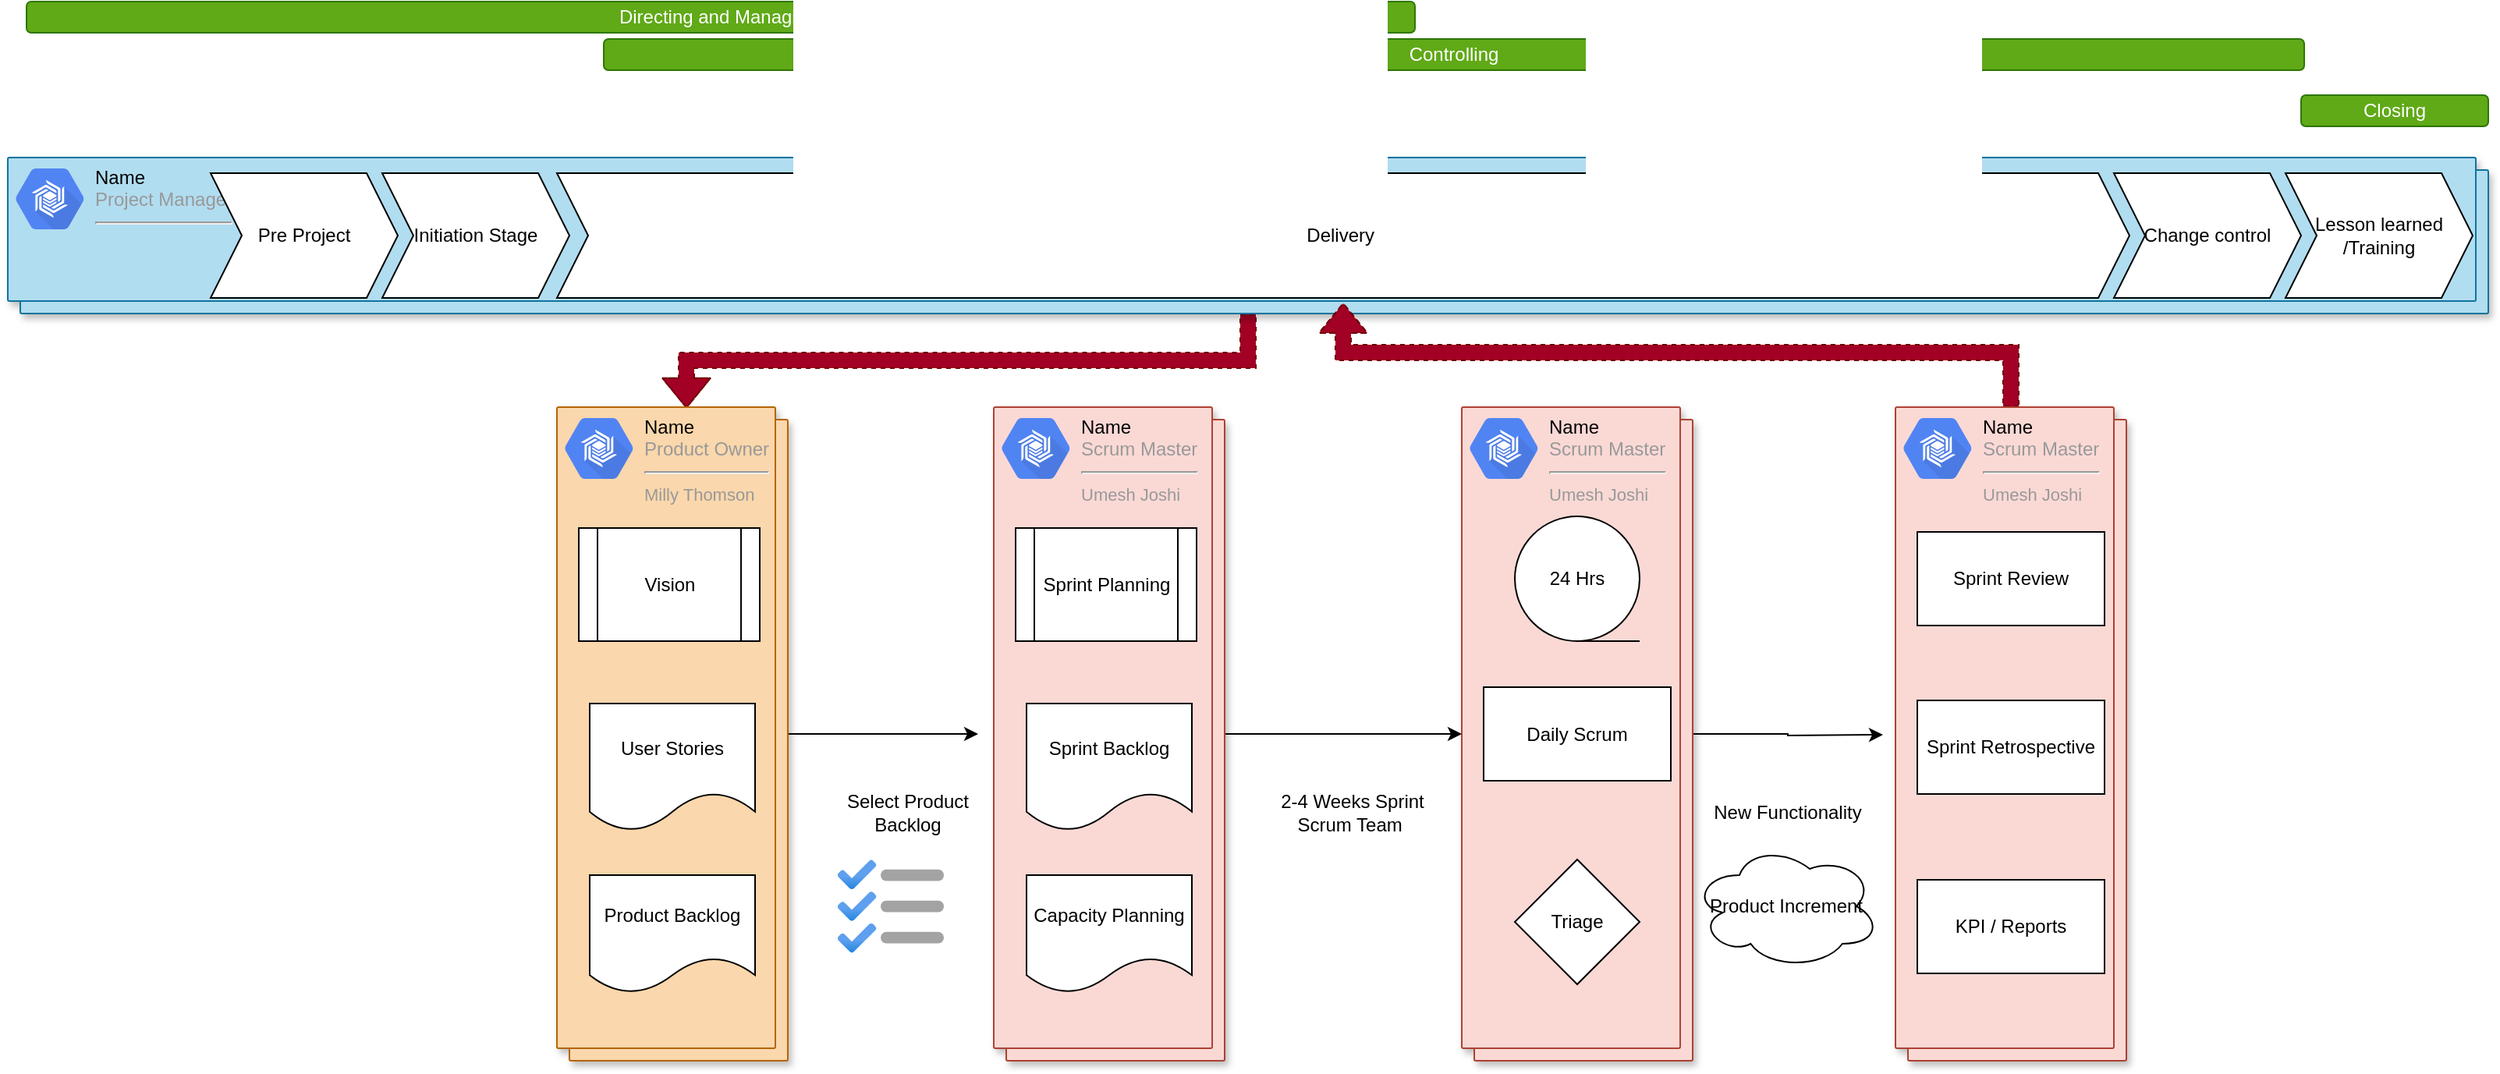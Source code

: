 <mxfile version="14.2.7" type="github">
  <diagram id="C2fSY1v2SiZeoUbDoYyL" name="Page-1">
    <mxGraphModel dx="2922" dy="685" grid="0" gridSize="10" guides="1" tooltips="1" connect="1" arrows="1" fold="1" page="1" pageScale="1" pageWidth="1169" pageHeight="827" math="0" shadow="0">
      <root>
        <mxCell id="0" />
        <mxCell id="1" parent="0" />
        <mxCell id="Kp5ftzpki0hWg8qFIfPd-80" style="edgeStyle=orthogonalEdgeStyle;rounded=0;orthogonalLoop=1;jettySize=auto;html=1;entryX=0.561;entryY=0.002;entryDx=0;entryDy=0;entryPerimeter=0;startArrow=none;startFill=0;endArrow=classic;endFill=1;targetPerimeterSpacing=3;dashed=1;shape=flexArrow;fillColor=#a20025;strokeColor=#6F0000;" edge="1" parent="1" source="Kp5ftzpki0hWg8qFIfPd-61" target="Kp5ftzpki0hWg8qFIfPd-29">
          <mxGeometry relative="1" as="geometry" />
        </mxCell>
        <mxCell id="Kp5ftzpki0hWg8qFIfPd-61" value="" style="shape=mxgraph.gcp2.doubleRect;strokeColor=#10739e;shadow=1;strokeWidth=1;fillColor=#b1ddf0;" vertex="1" parent="1">
          <mxGeometry x="-22" y="110" width="1590" height="100" as="geometry" />
        </mxCell>
        <mxCell id="Kp5ftzpki0hWg8qFIfPd-62" value="&lt;font color=&quot;#000000&quot;&gt;Name&lt;/font&gt;&lt;br&gt;Project Manager&lt;hr&gt;" style="dashed=0;connectable=0;html=1;fillColor=#5184F3;strokeColor=none;shape=mxgraph.gcp2.cloud_bigtable;part=1;labelPosition=right;verticalLabelPosition=middle;align=left;verticalAlign=top;spacingLeft=5;fontColor=#999999;fontSize=12;spacingTop=-8;" vertex="1" parent="Kp5ftzpki0hWg8qFIfPd-61">
          <mxGeometry width="44" height="39" relative="1" as="geometry">
            <mxPoint x="5" y="7" as="offset" />
          </mxGeometry>
        </mxCell>
        <mxCell id="Kp5ftzpki0hWg8qFIfPd-13" value="Pre Project" style="shape=step;perimeter=stepPerimeter;whiteSpace=wrap;html=1;fixedSize=1;" vertex="1" parent="Kp5ftzpki0hWg8qFIfPd-61">
          <mxGeometry x="130" y="10" width="120" height="80" as="geometry" />
        </mxCell>
        <mxCell id="Kp5ftzpki0hWg8qFIfPd-14" value="Initiation Stage" style="shape=step;perimeter=stepPerimeter;whiteSpace=wrap;html=1;fixedSize=1;" vertex="1" parent="Kp5ftzpki0hWg8qFIfPd-61">
          <mxGeometry x="240" y="10" width="120" height="80" as="geometry" />
        </mxCell>
        <mxCell id="Kp5ftzpki0hWg8qFIfPd-19" value="Delivery&amp;nbsp;" style="shape=step;perimeter=stepPerimeter;whiteSpace=wrap;html=1;fixedSize=1;" vertex="1" parent="Kp5ftzpki0hWg8qFIfPd-61">
          <mxGeometry x="352" y="10" width="1008" height="80" as="geometry" />
        </mxCell>
        <mxCell id="Kp5ftzpki0hWg8qFIfPd-79" style="edgeStyle=orthogonalEdgeStyle;rounded=0;orthogonalLoop=1;jettySize=auto;html=1;startArrow=none;startFill=0;endArrow=classic;endFill=1;targetPerimeterSpacing=3;" edge="1" parent="1" source="Kp5ftzpki0hWg8qFIfPd-39">
          <mxGeometry relative="1" as="geometry">
            <mxPoint x="1180" y="480" as="targetPoint" />
          </mxGeometry>
        </mxCell>
        <mxCell id="Kp5ftzpki0hWg8qFIfPd-39" value="" style="shape=mxgraph.gcp2.doubleRect;strokeColor=#ae4132;shadow=1;strokeWidth=1;fillColor=#fad9d5;" vertex="1" parent="1">
          <mxGeometry x="910" y="270" width="148" height="419" as="geometry" />
        </mxCell>
        <mxCell id="Kp5ftzpki0hWg8qFIfPd-40" value="&lt;font color=&quot;#000000&quot;&gt;Name&lt;/font&gt;&lt;br&gt;Scrum Master&lt;br&gt;&lt;hr&gt;&lt;span style=&quot;font-size: 11px&quot;&gt;Umesh Joshi&lt;/span&gt;" style="dashed=0;connectable=0;html=1;fillColor=#5184F3;strokeColor=none;shape=mxgraph.gcp2.cloud_bigtable;part=1;labelPosition=right;verticalLabelPosition=middle;align=left;verticalAlign=top;spacingLeft=5;fontColor=#999999;fontSize=12;spacingTop=-8;" vertex="1" parent="Kp5ftzpki0hWg8qFIfPd-39">
          <mxGeometry width="44" height="39" relative="1" as="geometry">
            <mxPoint x="5" y="7" as="offset" />
          </mxGeometry>
        </mxCell>
        <mxCell id="Kp5ftzpki0hWg8qFIfPd-38" value="24 Hrs" style="shape=tapeData;whiteSpace=wrap;html=1;perimeter=ellipsePerimeter;" vertex="1" parent="Kp5ftzpki0hWg8qFIfPd-39">
          <mxGeometry x="34" y="70" width="80" height="80" as="geometry" />
        </mxCell>
        <mxCell id="Kp5ftzpki0hWg8qFIfPd-47" value="Triage" style="rhombus;whiteSpace=wrap;html=1;" vertex="1" parent="Kp5ftzpki0hWg8qFIfPd-39">
          <mxGeometry x="34" y="290" width="80" height="80" as="geometry" />
        </mxCell>
        <mxCell id="Kp5ftzpki0hWg8qFIfPd-48" value="Daily Scrum" style="rounded=0;whiteSpace=wrap;html=1;" vertex="1" parent="Kp5ftzpki0hWg8qFIfPd-39">
          <mxGeometry x="14" y="179.5" width="120" height="60" as="geometry" />
        </mxCell>
        <mxCell id="Kp5ftzpki0hWg8qFIfPd-77" style="edgeStyle=orthogonalEdgeStyle;rounded=0;orthogonalLoop=1;jettySize=auto;html=1;startArrow=none;startFill=0;endArrow=classic;endFill=1;targetPerimeterSpacing=3;" edge="1" parent="1" source="Kp5ftzpki0hWg8qFIfPd-29">
          <mxGeometry relative="1" as="geometry">
            <mxPoint x="600" y="479.5" as="targetPoint" />
          </mxGeometry>
        </mxCell>
        <mxCell id="Kp5ftzpki0hWg8qFIfPd-29" value="" style="shape=mxgraph.gcp2.doubleRect;strokeColor=#b46504;shadow=1;strokeWidth=1;fillColor=#fad7ac;" vertex="1" parent="1">
          <mxGeometry x="330" y="270" width="148" height="419" as="geometry" />
        </mxCell>
        <mxCell id="Kp5ftzpki0hWg8qFIfPd-30" value="&lt;font color=&quot;#000000&quot;&gt;Name&lt;/font&gt;&lt;br&gt;Product Owner&lt;hr&gt;&lt;span style=&quot;font-size: 11px&quot;&gt;Milly Thomson&lt;/span&gt;" style="dashed=0;connectable=0;html=1;fillColor=#5184F3;strokeColor=none;shape=mxgraph.gcp2.cloud_bigtable;part=1;labelPosition=right;verticalLabelPosition=middle;align=left;verticalAlign=top;spacingLeft=5;fontColor=#999999;fontSize=12;spacingTop=-8;" vertex="1" parent="Kp5ftzpki0hWg8qFIfPd-29">
          <mxGeometry width="44" height="39" relative="1" as="geometry">
            <mxPoint x="5" y="7" as="offset" />
          </mxGeometry>
        </mxCell>
        <mxCell id="Kp5ftzpki0hWg8qFIfPd-11" value="Product Backlog" style="shape=document;whiteSpace=wrap;html=1;boundedLbl=1;" vertex="1" parent="Kp5ftzpki0hWg8qFIfPd-29">
          <mxGeometry x="21" y="300" width="106" height="75.48" as="geometry" />
        </mxCell>
        <mxCell id="Kp5ftzpki0hWg8qFIfPd-12" value="User Stories" style="shape=document;whiteSpace=wrap;html=1;boundedLbl=1;" vertex="1" parent="Kp5ftzpki0hWg8qFIfPd-29">
          <mxGeometry x="21" y="190" width="106" height="81.58" as="geometry" />
        </mxCell>
        <mxCell id="Kp5ftzpki0hWg8qFIfPd-10" value="Vision" style="shape=process;whiteSpace=wrap;html=1;backgroundOutline=1;" vertex="1" parent="Kp5ftzpki0hWg8qFIfPd-29">
          <mxGeometry x="14" y="77.5" width="116" height="72.5" as="geometry" />
        </mxCell>
        <mxCell id="Kp5ftzpki0hWg8qFIfPd-17" value="Change control" style="shape=step;perimeter=stepPerimeter;whiteSpace=wrap;html=1;fixedSize=1;" vertex="1" parent="1">
          <mxGeometry x="1328" y="120" width="120" height="80" as="geometry" />
        </mxCell>
        <mxCell id="Kp5ftzpki0hWg8qFIfPd-20" value="&lt;span&gt;Directing and Managing&amp;nbsp;&lt;/span&gt;" style="rounded=1;whiteSpace=wrap;html=1;fillColor=#60a917;strokeColor=#2D7600;fontColor=#ffffff;" vertex="1" parent="1">
          <mxGeometry x="-10" y="10" width="890" height="20" as="geometry" />
        </mxCell>
        <mxCell id="Kp5ftzpki0hWg8qFIfPd-21" value="Controlling" style="rounded=1;whiteSpace=wrap;html=1;fillColor=#60a917;strokeColor=#2D7600;fontColor=#ffffff;" vertex="1" parent="1">
          <mxGeometry x="360" y="34" width="1090" height="20" as="geometry" />
        </mxCell>
        <mxCell id="Kp5ftzpki0hWg8qFIfPd-22" value="Closing" style="rounded=1;whiteSpace=wrap;html=1;fillColor=#60a917;strokeColor=#2D7600;fontColor=#ffffff;" vertex="1" parent="1">
          <mxGeometry x="1448" y="70" width="120" height="20" as="geometry" />
        </mxCell>
        <mxCell id="Kp5ftzpki0hWg8qFIfPd-24" value="Lesson learned /Training" style="shape=step;perimeter=stepPerimeter;whiteSpace=wrap;html=1;fixedSize=1;" vertex="1" parent="1">
          <mxGeometry x="1438" y="120" width="120" height="80" as="geometry" />
        </mxCell>
        <mxCell id="Kp5ftzpki0hWg8qFIfPd-26" value="" style="aspect=fixed;html=1;points=[];align=center;image;fontSize=12;image=img/lib/azure2/general/Backlog.svg;" vertex="1" parent="1">
          <mxGeometry x="510" y="560" width="68" height="60" as="geometry" />
        </mxCell>
        <mxCell id="Kp5ftzpki0hWg8qFIfPd-69" style="edgeStyle=orthogonalEdgeStyle;rounded=0;orthogonalLoop=1;jettySize=auto;html=1;entryX=0;entryY=0.5;entryDx=0;entryDy=0;targetPerimeterSpacing=3;" edge="1" parent="1" source="Kp5ftzpki0hWg8qFIfPd-31" target="Kp5ftzpki0hWg8qFIfPd-39">
          <mxGeometry relative="1" as="geometry" />
        </mxCell>
        <mxCell id="Kp5ftzpki0hWg8qFIfPd-31" value="" style="shape=mxgraph.gcp2.doubleRect;strokeColor=#ae4132;shadow=1;strokeWidth=1;fillColor=#fad9d5;" vertex="1" parent="1">
          <mxGeometry x="610" y="270" width="148" height="419" as="geometry" />
        </mxCell>
        <mxCell id="Kp5ftzpki0hWg8qFIfPd-32" value="&lt;font color=&quot;#000000&quot;&gt;Name&lt;/font&gt;&lt;br&gt;Scrum Master&lt;br&gt;&lt;hr&gt;&lt;span style=&quot;font-size: 11px&quot;&gt;Umesh Joshi&lt;/span&gt;" style="dashed=0;connectable=0;html=1;fillColor=#5184F3;strokeColor=none;shape=mxgraph.gcp2.cloud_bigtable;part=1;labelPosition=right;verticalLabelPosition=middle;align=left;verticalAlign=top;spacingLeft=5;fontColor=#999999;fontSize=12;spacingTop=-8;" vertex="1" parent="Kp5ftzpki0hWg8qFIfPd-31">
          <mxGeometry width="44" height="39" relative="1" as="geometry">
            <mxPoint x="5" y="7" as="offset" />
          </mxGeometry>
        </mxCell>
        <mxCell id="Kp5ftzpki0hWg8qFIfPd-33" value="Capacity Planning" style="shape=document;whiteSpace=wrap;html=1;boundedLbl=1;" vertex="1" parent="Kp5ftzpki0hWg8qFIfPd-31">
          <mxGeometry x="21" y="300" width="106" height="75.48" as="geometry" />
        </mxCell>
        <mxCell id="Kp5ftzpki0hWg8qFIfPd-34" value="Sprint Backlog" style="shape=document;whiteSpace=wrap;html=1;boundedLbl=1;" vertex="1" parent="Kp5ftzpki0hWg8qFIfPd-31">
          <mxGeometry x="21" y="190" width="106" height="81.58" as="geometry" />
        </mxCell>
        <mxCell id="Kp5ftzpki0hWg8qFIfPd-35" value="Sprint Planning" style="shape=process;whiteSpace=wrap;html=1;backgroundOutline=1;" vertex="1" parent="Kp5ftzpki0hWg8qFIfPd-31">
          <mxGeometry x="14" y="77.5" width="116" height="72.5" as="geometry" />
        </mxCell>
        <mxCell id="Kp5ftzpki0hWg8qFIfPd-44" value="" style="shape=image;html=1;verticalAlign=top;verticalLabelPosition=bottom;labelBackgroundColor=#ffffff;imageAspect=0;aspect=fixed;image=https://cdn0.iconfinder.com/data/icons/play-ground/32/13_game_sport_olympic_race_realy_sprint_award-128.png" vertex="1" parent="1">
          <mxGeometry x="786" y="550" width="100" height="100" as="geometry" />
        </mxCell>
        <mxCell id="Kp5ftzpki0hWg8qFIfPd-81" style="edgeStyle=orthogonalEdgeStyle;rounded=0;orthogonalLoop=1;jettySize=auto;html=1;startArrow=none;startFill=0;endArrow=classic;endFill=1;targetPerimeterSpacing=3;dashed=1;shape=flexArrow;fillColor=#a20025;strokeColor=#6F0000;" edge="1" parent="1" source="Kp5ftzpki0hWg8qFIfPd-49" target="Kp5ftzpki0hWg8qFIfPd-19">
          <mxGeometry relative="1" as="geometry" />
        </mxCell>
        <mxCell id="Kp5ftzpki0hWg8qFIfPd-49" value="" style="shape=mxgraph.gcp2.doubleRect;strokeColor=#ae4132;shadow=1;strokeWidth=1;fillColor=#fad9d5;" vertex="1" parent="1">
          <mxGeometry x="1188" y="270" width="148" height="419" as="geometry" />
        </mxCell>
        <mxCell id="Kp5ftzpki0hWg8qFIfPd-50" value="&lt;font color=&quot;#000000&quot;&gt;Name&lt;/font&gt;&lt;br&gt;Scrum Master&lt;br&gt;&lt;hr&gt;&lt;span style=&quot;font-size: 11px&quot;&gt;Umesh Joshi&lt;/span&gt;" style="dashed=0;connectable=0;html=1;fillColor=#5184F3;strokeColor=none;shape=mxgraph.gcp2.cloud_bigtable;part=1;labelPosition=right;verticalLabelPosition=middle;align=left;verticalAlign=top;spacingLeft=5;fontColor=#999999;fontSize=12;spacingTop=-8;" vertex="1" parent="Kp5ftzpki0hWg8qFIfPd-49">
          <mxGeometry width="44" height="39" relative="1" as="geometry">
            <mxPoint x="5" y="7" as="offset" />
          </mxGeometry>
        </mxCell>
        <mxCell id="Kp5ftzpki0hWg8qFIfPd-53" value="Sprint Review" style="rounded=0;whiteSpace=wrap;html=1;" vertex="1" parent="Kp5ftzpki0hWg8qFIfPd-49">
          <mxGeometry x="14" y="80" width="120" height="60" as="geometry" />
        </mxCell>
        <mxCell id="Kp5ftzpki0hWg8qFIfPd-55" value="Sprint Retrospective" style="rounded=0;whiteSpace=wrap;html=1;" vertex="1" parent="Kp5ftzpki0hWg8qFIfPd-49">
          <mxGeometry x="14" y="188" width="120" height="60" as="geometry" />
        </mxCell>
        <mxCell id="Kp5ftzpki0hWg8qFIfPd-82" value="KPI / Reports" style="rounded=0;whiteSpace=wrap;html=1;" vertex="1" parent="Kp5ftzpki0hWg8qFIfPd-49">
          <mxGeometry x="14" y="303" width="120" height="60" as="geometry" />
        </mxCell>
        <mxCell id="Kp5ftzpki0hWg8qFIfPd-54" value="Product Increment" style="ellipse;shape=cloud;whiteSpace=wrap;html=1;" vertex="1" parent="1">
          <mxGeometry x="1058" y="550" width="120" height="80" as="geometry" />
        </mxCell>
        <mxCell id="Kp5ftzpki0hWg8qFIfPd-56" value="Select Product Backlog" style="text;html=1;strokeColor=none;fillColor=none;align=center;verticalAlign=middle;whiteSpace=wrap;rounded=0;" vertex="1" parent="1">
          <mxGeometry x="510" y="520" width="90" height="20" as="geometry" />
        </mxCell>
        <mxCell id="Kp5ftzpki0hWg8qFIfPd-57" value="2-4 Weeks Sprint&lt;br&gt;Scrum Team&amp;nbsp;" style="text;html=1;strokeColor=none;fillColor=none;align=center;verticalAlign=middle;whiteSpace=wrap;rounded=0;" vertex="1" parent="1">
          <mxGeometry x="790" y="520" width="100" height="20" as="geometry" />
        </mxCell>
        <mxCell id="Kp5ftzpki0hWg8qFIfPd-58" value="New Functionality" style="text;html=1;strokeColor=none;fillColor=none;align=center;verticalAlign=middle;whiteSpace=wrap;rounded=0;" vertex="1" parent="1">
          <mxGeometry x="1069" y="520" width="100" height="20" as="geometry" />
        </mxCell>
      </root>
    </mxGraphModel>
  </diagram>
</mxfile>
